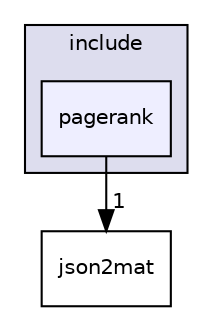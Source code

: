 digraph "include/pagerank" {
  compound=true
  node [ fontsize="10", fontname="Helvetica"];
  edge [ labelfontsize="10", labelfontname="Helvetica"];
  subgraph clusterdir_d44c64559bbebec7f509842c48db8b23 {
    graph [ bgcolor="#ddddee", pencolor="black", label="include" fontname="Helvetica", fontsize="10", URL="dir_d44c64559bbebec7f509842c48db8b23.html"]
  dir_fcb4fb62a8205f74db446b6c4c1eb152 [shape=box, label="pagerank", style="filled", fillcolor="#eeeeff", pencolor="black", URL="dir_fcb4fb62a8205f74db446b6c4c1eb152.html"];
  }
  dir_a0299618b49a9d5a364bfd17779fcdfc [shape=box label="json2mat" URL="dir_a0299618b49a9d5a364bfd17779fcdfc.html"];
  dir_fcb4fb62a8205f74db446b6c4c1eb152->dir_a0299618b49a9d5a364bfd17779fcdfc [headlabel="1", labeldistance=1.5 headhref="dir_000002_000001.html"];
}

